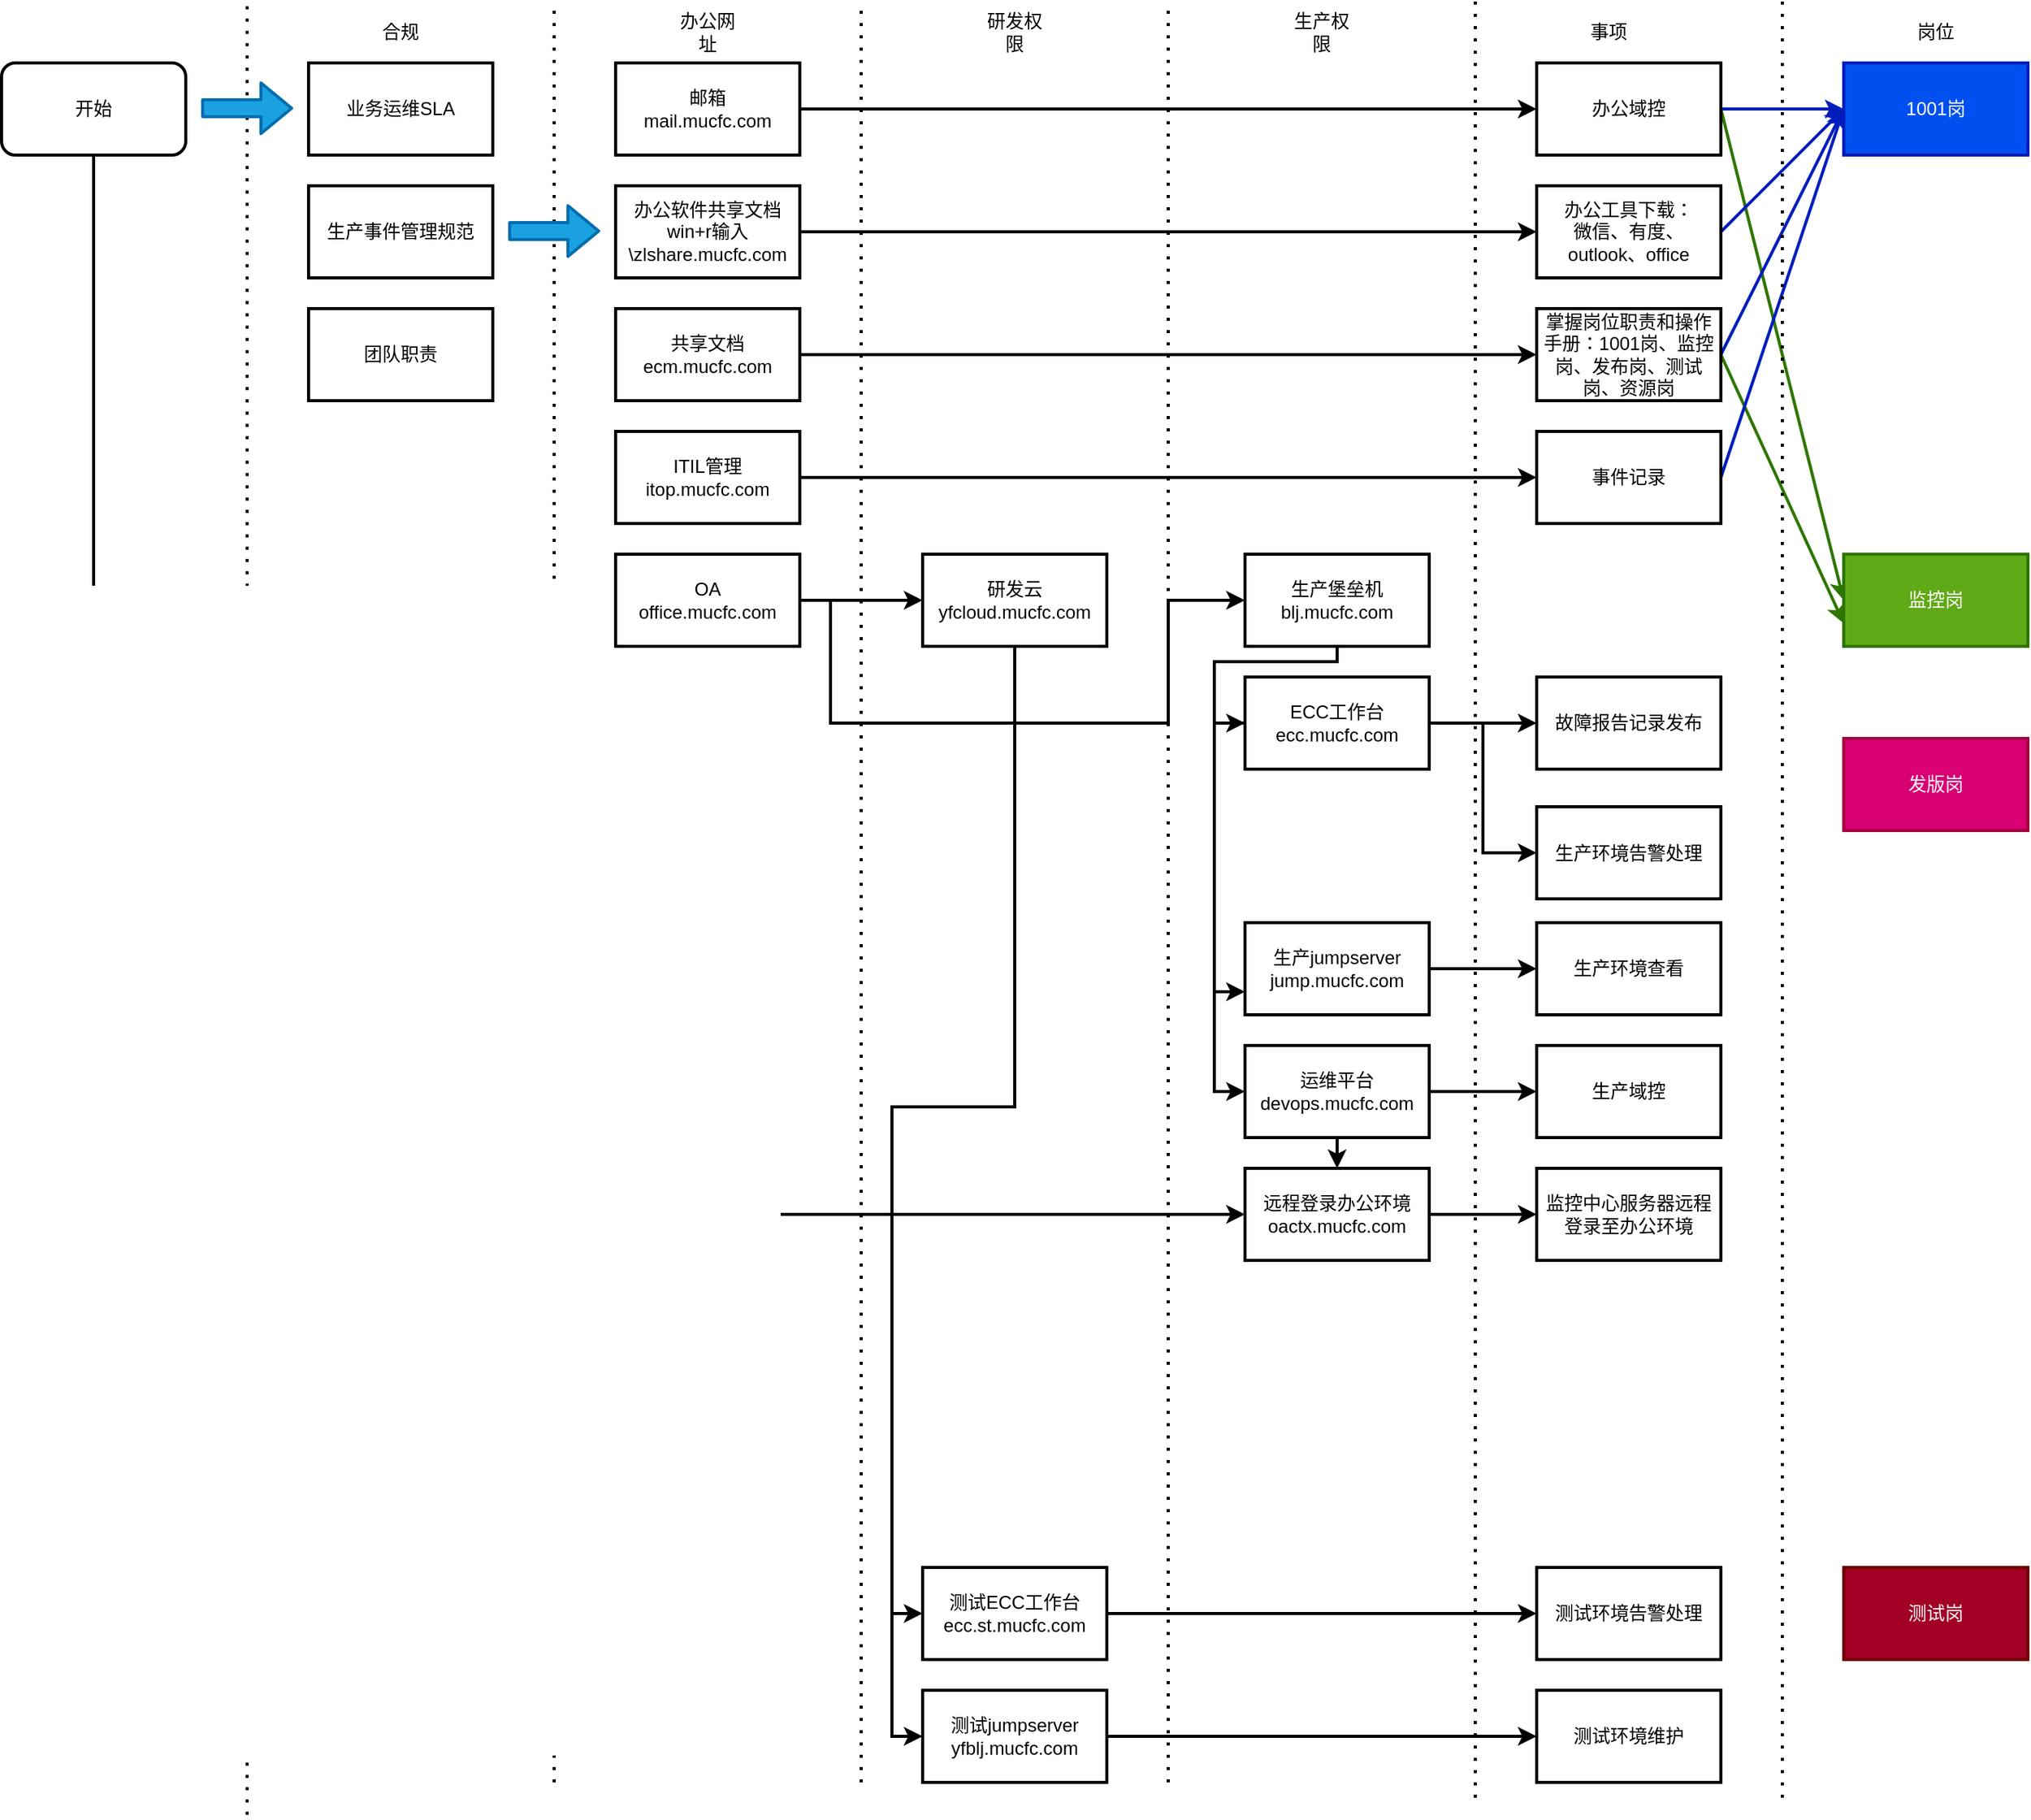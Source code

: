 <mxfile version="14.2.7" type="github">
  <diagram id="uidyKyb0L4SlwOJ4rvAd" name="Page-1">
    <mxGraphModel dx="2500" dy="2065" grid="1" gridSize="10" guides="1" tooltips="1" connect="1" arrows="1" fold="1" page="1" pageScale="1" pageWidth="827" pageHeight="1169" math="0" shadow="0">
      <root>
        <mxCell id="0" />
        <mxCell id="1" parent="0" />
        <mxCell id="jCAm9oPdpPUsY3nMdn6j-47" style="edgeStyle=orthogonalEdgeStyle;rounded=0;orthogonalLoop=1;jettySize=auto;html=1;exitX=0.5;exitY=1;exitDx=0;exitDy=0;entryX=0;entryY=0.5;entryDx=0;entryDy=0;strokeWidth=2;" edge="1" parent="1" source="m1W7cQSKEDRb8txVelTt-1" target="jCAm9oPdpPUsY3nMdn6j-46">
          <mxGeometry relative="1" as="geometry" />
        </mxCell>
        <mxCell id="m1W7cQSKEDRb8txVelTt-1" value="开始" style="rounded=1;whiteSpace=wrap;html=1;strokeWidth=2;" parent="1" vertex="1">
          <mxGeometry x="-240" y="40" width="120" height="60" as="geometry" />
        </mxCell>
        <mxCell id="m1W7cQSKEDRb8txVelTt-2" value="" style="endArrow=none;dashed=1;html=1;dashPattern=1 3;strokeWidth=2;" parent="1" edge="1">
          <mxGeometry width="50" height="50" relative="1" as="geometry">
            <mxPoint x="120" y="1160" as="sourcePoint" />
            <mxPoint x="120" as="targetPoint" />
          </mxGeometry>
        </mxCell>
        <mxCell id="m1W7cQSKEDRb8txVelTt-3" value="合规" style="text;html=1;strokeColor=none;fillColor=none;align=center;verticalAlign=middle;whiteSpace=wrap;rounded=0;strokeWidth=2;" parent="1" vertex="1">
          <mxGeometry y="10" width="40" height="20" as="geometry" />
        </mxCell>
        <mxCell id="m1W7cQSKEDRb8txVelTt-4" value="" style="endArrow=none;dashed=1;html=1;dashPattern=1 3;strokeWidth=2;" parent="1" edge="1">
          <mxGeometry width="50" height="50" relative="1" as="geometry">
            <mxPoint x="320" y="1160" as="sourcePoint" />
            <mxPoint x="320" as="targetPoint" />
          </mxGeometry>
        </mxCell>
        <mxCell id="m1W7cQSKEDRb8txVelTt-5" value="" style="endArrow=none;dashed=1;html=1;dashPattern=1 3;strokeWidth=2;" parent="1" edge="1">
          <mxGeometry width="50" height="50" relative="1" as="geometry">
            <mxPoint x="520" y="1160" as="sourcePoint" />
            <mxPoint x="520" as="targetPoint" />
          </mxGeometry>
        </mxCell>
        <mxCell id="m1W7cQSKEDRb8txVelTt-6" value="办公网址" style="text;html=1;strokeColor=none;fillColor=none;align=center;verticalAlign=middle;whiteSpace=wrap;rounded=0;strokeWidth=2;" parent="1" vertex="1">
          <mxGeometry x="200" y="10" width="40" height="20" as="geometry" />
        </mxCell>
        <mxCell id="m1W7cQSKEDRb8txVelTt-7" value="研发权限" style="text;html=1;strokeColor=none;fillColor=none;align=center;verticalAlign=middle;whiteSpace=wrap;rounded=0;strokeWidth=2;" parent="1" vertex="1">
          <mxGeometry x="400" y="10" width="40" height="20" as="geometry" />
        </mxCell>
        <mxCell id="m1W7cQSKEDRb8txVelTt-8" value="业务运维SLA" style="rounded=0;whiteSpace=wrap;html=1;strokeWidth=2;" parent="1" vertex="1">
          <mxGeometry x="-40" y="40" width="120" height="60" as="geometry" />
        </mxCell>
        <mxCell id="m1W7cQSKEDRb8txVelTt-9" value="" style="endArrow=none;dashed=1;html=1;dashPattern=1 3;strokeWidth=2;" parent="1" edge="1">
          <mxGeometry width="50" height="50" relative="1" as="geometry">
            <mxPoint x="-80" y="1181.176" as="sourcePoint" />
            <mxPoint x="-80" as="targetPoint" />
          </mxGeometry>
        </mxCell>
        <mxCell id="m1W7cQSKEDRb8txVelTt-10" value="生产事件管理规范" style="rounded=0;whiteSpace=wrap;html=1;strokeWidth=2;" parent="1" vertex="1">
          <mxGeometry x="-40" y="120" width="120" height="60" as="geometry" />
        </mxCell>
        <mxCell id="m1W7cQSKEDRb8txVelTt-11" value="团队职责" style="rounded=0;whiteSpace=wrap;html=1;strokeWidth=2;" parent="1" vertex="1">
          <mxGeometry x="-40" y="200" width="120" height="60" as="geometry" />
        </mxCell>
        <mxCell id="m1W7cQSKEDRb8txVelTt-19" style="edgeStyle=orthogonalEdgeStyle;rounded=0;orthogonalLoop=1;jettySize=auto;html=1;entryX=0;entryY=0.5;entryDx=0;entryDy=0;strokeWidth=2;" parent="1" source="m1W7cQSKEDRb8txVelTt-12" target="m1W7cQSKEDRb8txVelTt-13" edge="1">
          <mxGeometry relative="1" as="geometry" />
        </mxCell>
        <mxCell id="m1W7cQSKEDRb8txVelTt-12" value="邮箱&lt;br&gt;mail.mucfc.com&lt;br&gt;" style="rounded=0;whiteSpace=wrap;html=1;strokeWidth=2;" parent="1" vertex="1">
          <mxGeometry x="160" y="40" width="120" height="60" as="geometry" />
        </mxCell>
        <mxCell id="jCAm9oPdpPUsY3nMdn6j-13" style="rounded=0;orthogonalLoop=1;jettySize=auto;html=1;entryX=0;entryY=0.5;entryDx=0;entryDy=0;strokeWidth=2;fillColor=#0050ef;strokeColor=#001DBC;" edge="1" parent="1" source="m1W7cQSKEDRb8txVelTt-13" target="jCAm9oPdpPUsY3nMdn6j-1">
          <mxGeometry relative="1" as="geometry" />
        </mxCell>
        <mxCell id="jCAm9oPdpPUsY3nMdn6j-18" style="rounded=0;orthogonalLoop=1;jettySize=auto;html=1;exitX=1;exitY=0.5;exitDx=0;exitDy=0;entryX=0;entryY=0.5;entryDx=0;entryDy=0;fillColor=#60a917;strokeColor=#2D7600;strokeWidth=2;" edge="1" parent="1" source="m1W7cQSKEDRb8txVelTt-13" target="jCAm9oPdpPUsY3nMdn6j-17">
          <mxGeometry relative="1" as="geometry" />
        </mxCell>
        <mxCell id="m1W7cQSKEDRb8txVelTt-13" value="办公域控" style="rounded=0;whiteSpace=wrap;html=1;strokeWidth=2;" parent="1" vertex="1">
          <mxGeometry x="760" y="40" width="120" height="60" as="geometry" />
        </mxCell>
        <mxCell id="m1W7cQSKEDRb8txVelTt-22" style="edgeStyle=orthogonalEdgeStyle;rounded=0;orthogonalLoop=1;jettySize=auto;html=1;entryX=0;entryY=0.5;entryDx=0;entryDy=0;strokeWidth=2;" parent="1" source="m1W7cQSKEDRb8txVelTt-15" target="m1W7cQSKEDRb8txVelTt-21" edge="1">
          <mxGeometry relative="1" as="geometry" />
        </mxCell>
        <mxCell id="m1W7cQSKEDRb8txVelTt-26" style="edgeStyle=orthogonalEdgeStyle;rounded=0;orthogonalLoop=1;jettySize=auto;html=1;exitX=1;exitY=0.75;exitDx=0;exitDy=0;entryX=0;entryY=0.5;entryDx=0;entryDy=0;strokeWidth=2;" parent="1" source="m1W7cQSKEDRb8txVelTt-15" target="m1W7cQSKEDRb8txVelTt-23" edge="1">
          <mxGeometry relative="1" as="geometry">
            <Array as="points">
              <mxPoint x="280" y="390" />
              <mxPoint x="300" y="390" />
              <mxPoint x="300" y="470" />
              <mxPoint x="520" y="470" />
              <mxPoint x="520" y="390" />
            </Array>
          </mxGeometry>
        </mxCell>
        <mxCell id="m1W7cQSKEDRb8txVelTt-15" value="OA&lt;br&gt;office.mucfc.com" style="rounded=0;whiteSpace=wrap;html=1;strokeWidth=2;" parent="1" vertex="1">
          <mxGeometry x="160" y="360" width="120" height="60" as="geometry" />
        </mxCell>
        <mxCell id="m1W7cQSKEDRb8txVelTt-31" style="edgeStyle=orthogonalEdgeStyle;rounded=0;orthogonalLoop=1;jettySize=auto;html=1;strokeWidth=2;" parent="1" source="m1W7cQSKEDRb8txVelTt-16" target="m1W7cQSKEDRb8txVelTt-30" edge="1">
          <mxGeometry relative="1" as="geometry" />
        </mxCell>
        <mxCell id="m1W7cQSKEDRb8txVelTt-16" value="共享文档&lt;br&gt;ecm.mucfc.com" style="rounded=0;whiteSpace=wrap;html=1;strokeWidth=2;" parent="1" vertex="1">
          <mxGeometry x="160" y="200" width="120" height="60" as="geometry" />
        </mxCell>
        <mxCell id="m1W7cQSKEDRb8txVelTt-36" style="edgeStyle=orthogonalEdgeStyle;rounded=0;orthogonalLoop=1;jettySize=auto;html=1;strokeWidth=2;" parent="1" source="m1W7cQSKEDRb8txVelTt-17" target="m1W7cQSKEDRb8txVelTt-35" edge="1">
          <mxGeometry relative="1" as="geometry" />
        </mxCell>
        <mxCell id="m1W7cQSKEDRb8txVelTt-17" value="ITIL管理&lt;br&gt;itop.mucfc.com" style="rounded=0;whiteSpace=wrap;html=1;strokeWidth=2;" parent="1" vertex="1">
          <mxGeometry x="160" y="280" width="120" height="60" as="geometry" />
        </mxCell>
        <mxCell id="m1W7cQSKEDRb8txVelTt-29" style="edgeStyle=orthogonalEdgeStyle;rounded=0;orthogonalLoop=1;jettySize=auto;html=1;strokeWidth=2;" parent="1" source="m1W7cQSKEDRb8txVelTt-18" target="m1W7cQSKEDRb8txVelTt-28" edge="1">
          <mxGeometry relative="1" as="geometry" />
        </mxCell>
        <mxCell id="m1W7cQSKEDRb8txVelTt-18" value="办公软件共享文档&lt;br&gt;win+r输入\\zlshare.mucfc.com" style="rounded=0;whiteSpace=wrap;html=1;strokeWidth=2;" parent="1" vertex="1">
          <mxGeometry x="160" y="120" width="120" height="60" as="geometry" />
        </mxCell>
        <mxCell id="m1W7cQSKEDRb8txVelTt-20" value="" style="endArrow=none;dashed=1;html=1;dashPattern=1 3;strokeWidth=2;" parent="1" edge="1">
          <mxGeometry width="50" height="50" relative="1" as="geometry">
            <mxPoint x="720" y="1170" as="sourcePoint" />
            <mxPoint x="720" as="targetPoint" />
          </mxGeometry>
        </mxCell>
        <mxCell id="jCAm9oPdpPUsY3nMdn6j-42" style="edgeStyle=orthogonalEdgeStyle;rounded=0;orthogonalLoop=1;jettySize=auto;html=1;strokeWidth=2;entryX=0;entryY=0.5;entryDx=0;entryDy=0;" edge="1" parent="1" source="m1W7cQSKEDRb8txVelTt-21" target="jCAm9oPdpPUsY3nMdn6j-9">
          <mxGeometry relative="1" as="geometry" />
        </mxCell>
        <mxCell id="jCAm9oPdpPUsY3nMdn6j-57" style="edgeStyle=orthogonalEdgeStyle;rounded=0;orthogonalLoop=1;jettySize=auto;html=1;exitX=0.5;exitY=1;exitDx=0;exitDy=0;entryX=0;entryY=0.5;entryDx=0;entryDy=0;strokeWidth=2;" edge="1" parent="1" source="m1W7cQSKEDRb8txVelTt-21" target="jCAm9oPdpPUsY3nMdn6j-10">
          <mxGeometry relative="1" as="geometry">
            <Array as="points">
              <mxPoint x="420" y="720" />
              <mxPoint x="340" y="720" />
              <mxPoint x="340" y="1130" />
            </Array>
          </mxGeometry>
        </mxCell>
        <mxCell id="m1W7cQSKEDRb8txVelTt-21" value="研发云&lt;br&gt;yfcloud.mucfc.com" style="rounded=0;whiteSpace=wrap;html=1;strokeWidth=2;" parent="1" vertex="1">
          <mxGeometry x="360" y="360" width="120" height="60" as="geometry" />
        </mxCell>
        <mxCell id="jCAm9oPdpPUsY3nMdn6j-58" style="edgeStyle=orthogonalEdgeStyle;rounded=0;orthogonalLoop=1;jettySize=auto;html=1;exitX=0.5;exitY=1;exitDx=0;exitDy=0;entryX=0;entryY=0.5;entryDx=0;entryDy=0;strokeWidth=2;" edge="1" parent="1" source="m1W7cQSKEDRb8txVelTt-23" target="jCAm9oPdpPUsY3nMdn6j-11">
          <mxGeometry relative="1" as="geometry">
            <Array as="points">
              <mxPoint x="630" y="430" />
              <mxPoint x="550" y="430" />
              <mxPoint x="550" y="470" />
            </Array>
          </mxGeometry>
        </mxCell>
        <mxCell id="m1W7cQSKEDRb8txVelTt-23" value="生产堡垒机&lt;br&gt;blj.mucfc.com" style="rounded=0;whiteSpace=wrap;html=1;strokeWidth=2;" parent="1" vertex="1">
          <mxGeometry x="570" y="360" width="120" height="60" as="geometry" />
        </mxCell>
        <mxCell id="m1W7cQSKEDRb8txVelTt-24" value="生产权限" style="text;html=1;strokeColor=none;fillColor=none;align=center;verticalAlign=middle;whiteSpace=wrap;rounded=0;strokeWidth=2;" parent="1" vertex="1">
          <mxGeometry x="600" y="10" width="40" height="20" as="geometry" />
        </mxCell>
        <mxCell id="m1W7cQSKEDRb8txVelTt-27" value="事项" style="text;html=1;strokeColor=none;fillColor=none;align=center;verticalAlign=middle;whiteSpace=wrap;rounded=0;strokeWidth=2;" parent="1" vertex="1">
          <mxGeometry x="787" y="10" width="40" height="20" as="geometry" />
        </mxCell>
        <mxCell id="jCAm9oPdpPUsY3nMdn6j-14" style="rounded=0;orthogonalLoop=1;jettySize=auto;html=1;exitX=1;exitY=0.5;exitDx=0;exitDy=0;entryX=0;entryY=0.5;entryDx=0;entryDy=0;fillColor=#0050ef;strokeColor=#001DBC;strokeWidth=2;" edge="1" parent="1" source="m1W7cQSKEDRb8txVelTt-28" target="jCAm9oPdpPUsY3nMdn6j-1">
          <mxGeometry relative="1" as="geometry" />
        </mxCell>
        <mxCell id="m1W7cQSKEDRb8txVelTt-28" value="办公工具下载：&lt;br&gt;微信、有度、outlook、office" style="rounded=0;whiteSpace=wrap;html=1;strokeWidth=2;" parent="1" vertex="1">
          <mxGeometry x="760" y="120" width="120" height="60" as="geometry" />
        </mxCell>
        <mxCell id="jCAm9oPdpPUsY3nMdn6j-15" style="rounded=0;orthogonalLoop=1;jettySize=auto;html=1;exitX=1;exitY=0.5;exitDx=0;exitDy=0;fillColor=#0050ef;strokeColor=#001DBC;strokeWidth=2;" edge="1" parent="1" source="m1W7cQSKEDRb8txVelTt-30">
          <mxGeometry relative="1" as="geometry">
            <mxPoint x="960" y="70" as="targetPoint" />
          </mxGeometry>
        </mxCell>
        <mxCell id="jCAm9oPdpPUsY3nMdn6j-19" style="rounded=0;orthogonalLoop=1;jettySize=auto;html=1;exitX=1;exitY=0.5;exitDx=0;exitDy=0;entryX=0;entryY=0.75;entryDx=0;entryDy=0;fillColor=#60a917;strokeColor=#2D7600;strokeWidth=2;" edge="1" parent="1" source="m1W7cQSKEDRb8txVelTt-30" target="jCAm9oPdpPUsY3nMdn6j-17">
          <mxGeometry relative="1" as="geometry" />
        </mxCell>
        <mxCell id="m1W7cQSKEDRb8txVelTt-30" value="掌握岗位职责和操作手册：1001岗、监控岗、发布岗、测试岗、资源岗" style="rounded=0;whiteSpace=wrap;html=1;strokeWidth=2;" parent="1" vertex="1">
          <mxGeometry x="760" y="200" width="120" height="60" as="geometry" />
        </mxCell>
        <mxCell id="jCAm9oPdpPUsY3nMdn6j-16" style="rounded=0;orthogonalLoop=1;jettySize=auto;html=1;exitX=1;exitY=0.5;exitDx=0;exitDy=0;fillColor=#0050ef;strokeColor=#001DBC;strokeWidth=2;" edge="1" parent="1" source="m1W7cQSKEDRb8txVelTt-35">
          <mxGeometry relative="1" as="geometry">
            <mxPoint x="960" y="70" as="targetPoint" />
          </mxGeometry>
        </mxCell>
        <mxCell id="m1W7cQSKEDRb8txVelTt-35" value="事件记录" style="rounded=0;whiteSpace=wrap;html=1;strokeWidth=2;" parent="1" vertex="1">
          <mxGeometry x="760" y="280" width="120" height="60" as="geometry" />
        </mxCell>
        <mxCell id="m1W7cQSKEDRb8txVelTt-37" value="" style="endArrow=none;dashed=1;html=1;dashPattern=1 3;strokeWidth=2;" parent="1" edge="1">
          <mxGeometry width="50" height="50" relative="1" as="geometry">
            <mxPoint x="920" y="1170" as="sourcePoint" />
            <mxPoint x="920" as="targetPoint" />
          </mxGeometry>
        </mxCell>
        <mxCell id="m1W7cQSKEDRb8txVelTt-38" value="岗位" style="text;html=1;strokeColor=none;fillColor=none;align=center;verticalAlign=middle;whiteSpace=wrap;rounded=0;strokeWidth=2;" parent="1" vertex="1">
          <mxGeometry x="1000" y="10" width="40" height="20" as="geometry" />
        </mxCell>
        <mxCell id="jCAm9oPdpPUsY3nMdn6j-1" value="1001岗" style="rounded=0;whiteSpace=wrap;html=1;fillColor=#0050ef;strokeColor=#001DBC;strokeWidth=2;fontColor=#ffffff;" vertex="1" parent="1">
          <mxGeometry x="960" y="40" width="120" height="60" as="geometry" />
        </mxCell>
        <mxCell id="jCAm9oPdpPUsY3nMdn6j-2" value="" style="shape=flexArrow;endArrow=classic;html=1;fillColor=#1ba1e2;strokeColor=#006EAF;strokeWidth=2;" edge="1" parent="1">
          <mxGeometry width="50" height="50" relative="1" as="geometry">
            <mxPoint x="90" y="149.5" as="sourcePoint" />
            <mxPoint x="150" y="149.5" as="targetPoint" />
          </mxGeometry>
        </mxCell>
        <mxCell id="jCAm9oPdpPUsY3nMdn6j-5" style="edgeStyle=orthogonalEdgeStyle;rounded=0;orthogonalLoop=1;jettySize=auto;html=1;entryX=0;entryY=0.5;entryDx=0;entryDy=0;strokeWidth=2;" edge="1" parent="1" source="jCAm9oPdpPUsY3nMdn6j-3" target="jCAm9oPdpPUsY3nMdn6j-4">
          <mxGeometry relative="1" as="geometry" />
        </mxCell>
        <mxCell id="jCAm9oPdpPUsY3nMdn6j-56" style="edgeStyle=orthogonalEdgeStyle;rounded=0;orthogonalLoop=1;jettySize=auto;html=1;exitX=0.5;exitY=1;exitDx=0;exitDy=0;entryX=0.5;entryY=0;entryDx=0;entryDy=0;strokeWidth=2;" edge="1" parent="1" source="jCAm9oPdpPUsY3nMdn6j-3" target="jCAm9oPdpPUsY3nMdn6j-46">
          <mxGeometry relative="1" as="geometry" />
        </mxCell>
        <mxCell id="jCAm9oPdpPUsY3nMdn6j-3" value="运维平台devops.mucfc.com" style="rounded=0;whiteSpace=wrap;html=1;strokeWidth=2;" vertex="1" parent="1">
          <mxGeometry x="570" y="680" width="120" height="60" as="geometry" />
        </mxCell>
        <mxCell id="jCAm9oPdpPUsY3nMdn6j-4" value="生产域控" style="rounded=0;whiteSpace=wrap;html=1;strokeWidth=2;" vertex="1" parent="1">
          <mxGeometry x="760" y="680" width="120" height="60" as="geometry" />
        </mxCell>
        <mxCell id="jCAm9oPdpPUsY3nMdn6j-8" value="" style="shape=flexArrow;endArrow=classic;html=1;fillColor=#1ba1e2;strokeColor=#006EAF;strokeWidth=2;" edge="1" parent="1">
          <mxGeometry width="50" height="50" relative="1" as="geometry">
            <mxPoint x="-110" y="69.5" as="sourcePoint" />
            <mxPoint x="-50" y="69.5" as="targetPoint" />
          </mxGeometry>
        </mxCell>
        <mxCell id="jCAm9oPdpPUsY3nMdn6j-37" style="edgeStyle=orthogonalEdgeStyle;rounded=0;orthogonalLoop=1;jettySize=auto;html=1;entryX=0;entryY=0.5;entryDx=0;entryDy=0;strokeWidth=2;" edge="1" parent="1" source="jCAm9oPdpPUsY3nMdn6j-9" target="jCAm9oPdpPUsY3nMdn6j-34">
          <mxGeometry relative="1" as="geometry" />
        </mxCell>
        <mxCell id="jCAm9oPdpPUsY3nMdn6j-9" value="测试ECC工作台&lt;br&gt;ecc.st.mucfc.com" style="rounded=0;whiteSpace=wrap;html=1;strokeWidth=2;" vertex="1" parent="1">
          <mxGeometry x="360" y="1020" width="120" height="60" as="geometry" />
        </mxCell>
        <mxCell id="jCAm9oPdpPUsY3nMdn6j-38" style="edgeStyle=orthogonalEdgeStyle;rounded=0;orthogonalLoop=1;jettySize=auto;html=1;entryX=0;entryY=0.5;entryDx=0;entryDy=0;strokeWidth=2;" edge="1" parent="1" source="jCAm9oPdpPUsY3nMdn6j-10" target="jCAm9oPdpPUsY3nMdn6j-35">
          <mxGeometry relative="1" as="geometry" />
        </mxCell>
        <mxCell id="jCAm9oPdpPUsY3nMdn6j-10" value="测试jumpserver&lt;br&gt;yfblj.mucfc.com" style="rounded=0;whiteSpace=wrap;html=1;strokeWidth=2;" vertex="1" parent="1">
          <mxGeometry x="360" y="1100" width="120" height="60" as="geometry" />
        </mxCell>
        <mxCell id="jCAm9oPdpPUsY3nMdn6j-44" style="edgeStyle=none;rounded=0;orthogonalLoop=1;jettySize=auto;html=1;entryX=0;entryY=0.5;entryDx=0;entryDy=0;strokeWidth=2;" edge="1" parent="1" source="jCAm9oPdpPUsY3nMdn6j-11" target="jCAm9oPdpPUsY3nMdn6j-40">
          <mxGeometry relative="1" as="geometry" />
        </mxCell>
        <mxCell id="jCAm9oPdpPUsY3nMdn6j-50" style="edgeStyle=orthogonalEdgeStyle;rounded=0;orthogonalLoop=1;jettySize=auto;html=1;entryX=0;entryY=0.5;entryDx=0;entryDy=0;strokeWidth=2;" edge="1" parent="1" source="jCAm9oPdpPUsY3nMdn6j-11" target="jCAm9oPdpPUsY3nMdn6j-45">
          <mxGeometry relative="1" as="geometry" />
        </mxCell>
        <mxCell id="jCAm9oPdpPUsY3nMdn6j-59" style="edgeStyle=orthogonalEdgeStyle;rounded=0;orthogonalLoop=1;jettySize=auto;html=1;entryX=0;entryY=0.75;entryDx=0;entryDy=0;strokeWidth=2;" edge="1" parent="1" target="jCAm9oPdpPUsY3nMdn6j-12">
          <mxGeometry relative="1" as="geometry">
            <mxPoint x="630" y="420" as="sourcePoint" />
            <Array as="points">
              <mxPoint x="630" y="430" />
              <mxPoint x="550" y="430" />
              <mxPoint x="550" y="645" />
            </Array>
          </mxGeometry>
        </mxCell>
        <mxCell id="jCAm9oPdpPUsY3nMdn6j-61" style="edgeStyle=orthogonalEdgeStyle;rounded=0;orthogonalLoop=1;jettySize=auto;html=1;entryX=0;entryY=0.5;entryDx=0;entryDy=0;strokeWidth=2;" edge="1" parent="1" source="jCAm9oPdpPUsY3nMdn6j-11" target="jCAm9oPdpPUsY3nMdn6j-3">
          <mxGeometry relative="1" as="geometry">
            <Array as="points">
              <mxPoint x="550" y="470" />
              <mxPoint x="550" y="710" />
            </Array>
          </mxGeometry>
        </mxCell>
        <mxCell id="jCAm9oPdpPUsY3nMdn6j-11" value="ECC工作台&lt;br&gt;ecc.mucfc.com" style="rounded=0;whiteSpace=wrap;html=1;strokeWidth=2;" vertex="1" parent="1">
          <mxGeometry x="570" y="440" width="120" height="60" as="geometry" />
        </mxCell>
        <mxCell id="jCAm9oPdpPUsY3nMdn6j-39" style="edgeStyle=orthogonalEdgeStyle;rounded=0;orthogonalLoop=1;jettySize=auto;html=1;entryX=0;entryY=0.5;entryDx=0;entryDy=0;strokeWidth=2;" edge="1" parent="1" source="jCAm9oPdpPUsY3nMdn6j-12" target="jCAm9oPdpPUsY3nMdn6j-36">
          <mxGeometry relative="1" as="geometry" />
        </mxCell>
        <mxCell id="jCAm9oPdpPUsY3nMdn6j-12" value="生产jumpserver&lt;br&gt;jump.mucfc.com" style="rounded=0;whiteSpace=wrap;html=1;strokeWidth=2;" vertex="1" parent="1">
          <mxGeometry x="570" y="600" width="120" height="60" as="geometry" />
        </mxCell>
        <mxCell id="jCAm9oPdpPUsY3nMdn6j-17" value="监控岗" style="rounded=0;whiteSpace=wrap;html=1;fillColor=#60a917;strokeColor=#2D7600;strokeWidth=2;fontColor=#ffffff;" vertex="1" parent="1">
          <mxGeometry x="960" y="360" width="120" height="60" as="geometry" />
        </mxCell>
        <mxCell id="jCAm9oPdpPUsY3nMdn6j-21" value="发版岗" style="rounded=0;whiteSpace=wrap;html=1;fillColor=#d80073;strokeColor=#A50040;strokeWidth=2;fontColor=#ffffff;" vertex="1" parent="1">
          <mxGeometry x="960" y="480" width="120" height="60" as="geometry" />
        </mxCell>
        <mxCell id="jCAm9oPdpPUsY3nMdn6j-26" value="测试岗" style="rounded=0;whiteSpace=wrap;html=1;fillColor=#a20025;strokeColor=#6F0000;strokeWidth=2;fontColor=#ffffff;" vertex="1" parent="1">
          <mxGeometry x="960" y="1020" width="120" height="60" as="geometry" />
        </mxCell>
        <mxCell id="jCAm9oPdpPUsY3nMdn6j-34" value="测试环境告警处理" style="rounded=0;whiteSpace=wrap;html=1;strokeWidth=2;" vertex="1" parent="1">
          <mxGeometry x="760" y="1020" width="120" height="60" as="geometry" />
        </mxCell>
        <mxCell id="jCAm9oPdpPUsY3nMdn6j-35" value="测试环境维护" style="rounded=0;whiteSpace=wrap;html=1;strokeWidth=2;" vertex="1" parent="1">
          <mxGeometry x="760" y="1100" width="120" height="60" as="geometry" />
        </mxCell>
        <mxCell id="jCAm9oPdpPUsY3nMdn6j-36" value="生产环境查看" style="rounded=0;whiteSpace=wrap;html=1;strokeWidth=2;" vertex="1" parent="1">
          <mxGeometry x="760" y="600" width="120" height="60" as="geometry" />
        </mxCell>
        <mxCell id="jCAm9oPdpPUsY3nMdn6j-40" value="故障报告记录发布" style="rounded=0;whiteSpace=wrap;html=1;strokeWidth=2;" vertex="1" parent="1">
          <mxGeometry x="760" y="440" width="120" height="60" as="geometry" />
        </mxCell>
        <mxCell id="jCAm9oPdpPUsY3nMdn6j-45" value="生产环境告警处理" style="rounded=0;whiteSpace=wrap;html=1;strokeWidth=2;" vertex="1" parent="1">
          <mxGeometry x="760" y="524.5" width="120" height="60" as="geometry" />
        </mxCell>
        <mxCell id="jCAm9oPdpPUsY3nMdn6j-49" value="" style="edgeStyle=orthogonalEdgeStyle;rounded=0;orthogonalLoop=1;jettySize=auto;html=1;strokeWidth=2;" edge="1" parent="1" source="jCAm9oPdpPUsY3nMdn6j-46" target="jCAm9oPdpPUsY3nMdn6j-48">
          <mxGeometry relative="1" as="geometry" />
        </mxCell>
        <mxCell id="jCAm9oPdpPUsY3nMdn6j-46" value="远程登录办公环境&lt;br&gt;oactx.mucfc.com" style="rounded=0;whiteSpace=wrap;html=1;strokeWidth=2;" vertex="1" parent="1">
          <mxGeometry x="570" y="760" width="120" height="60" as="geometry" />
        </mxCell>
        <mxCell id="jCAm9oPdpPUsY3nMdn6j-48" value="监控中心服务器远程登录至办公环境" style="whiteSpace=wrap;html=1;rounded=0;strokeWidth=2;" vertex="1" parent="1">
          <mxGeometry x="760" y="760" width="120" height="60" as="geometry" />
        </mxCell>
        <mxCell id="jCAm9oPdpPUsY3nMdn6j-54" style="edgeStyle=orthogonalEdgeStyle;rounded=0;orthogonalLoop=1;jettySize=auto;html=1;exitX=0.5;exitY=1;exitDx=0;exitDy=0;strokeWidth=2;" edge="1" parent="1" source="m1W7cQSKEDRb8txVelTt-23" target="m1W7cQSKEDRb8txVelTt-23">
          <mxGeometry relative="1" as="geometry" />
        </mxCell>
      </root>
    </mxGraphModel>
  </diagram>
</mxfile>
